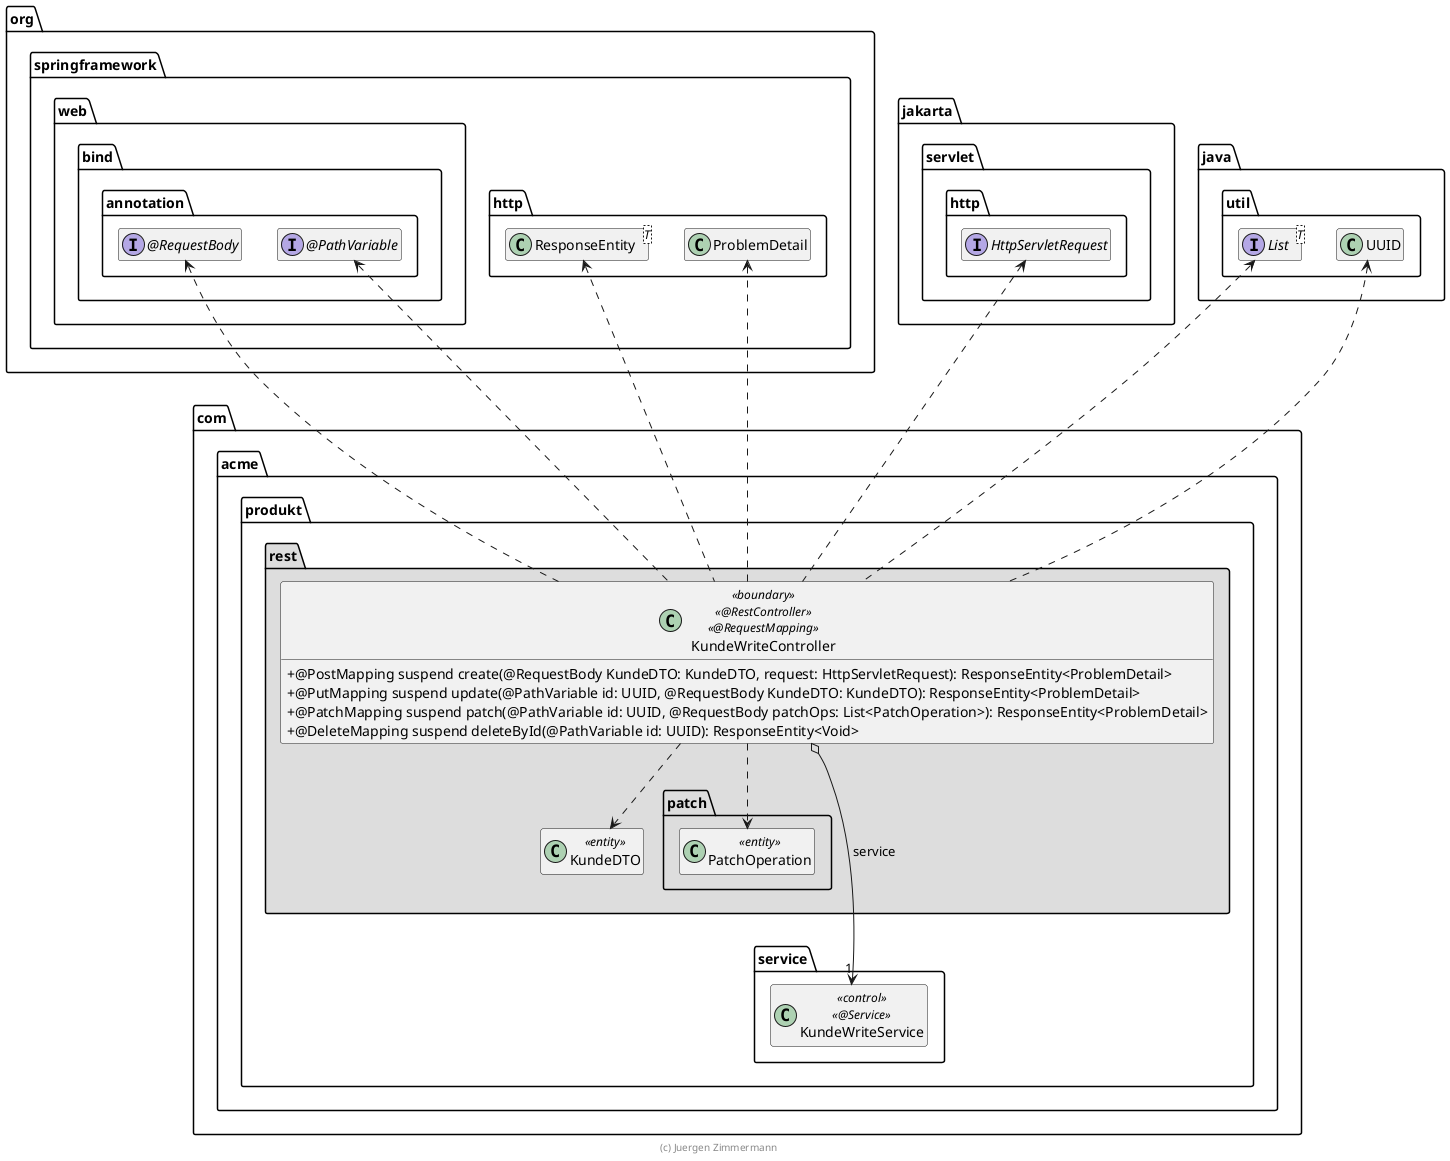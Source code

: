 ' Copyright (C) 2019 - present Juergen Zimmermann, Hochschule Karlsruhe
'
' This program is free software: you can redistribute it and/or modify
' it under the terms of the GNU General Public License as published by
' the Free Software Foundation, either version 3 of the License, or
' (at your option) any later version.
'
' This program is distributed in the hope that it will be useful,
' but WITHOUT ANY WARRANTY; without even the implied warranty of
' MERCHANTABILITY or FITNESS FOR A PARTICULAR PURPOSE.  See the
' GNU General Public License for more details.
'
' You should have received a copy of the GNU General Public License
' along with this program.  If not, see <https://www.gnu.org/licenses/>.
@startuml KundeWriteController

skinparam classAttributeIconSize 0

package org.springframework {
    package web.bind.annotation {
        interface "@PathVariable" as PathVariable

        interface "@RequestBody" as RequestBody
    }

    package http {
        class ResponseEntity<T>
        class ProblemDetail

    }
}

package jakarta.servlet.http {
    interface HttpServletRequest
}

package java.util {
    interface List<T>
    class UUID
}

package com.acme.produkt {
    package service {
        class KundeWriteService << control >> << @Service >>
    }

    package rest #DDDDDD {
        package patch {
            class PatchOperation <<entity>>
        }

        class KundeDTO <<entity>>

        class KundeWriteController << boundary >> << @RestController >> << @RequestMapping >> {
            + @PostMapping suspend create(@RequestBody KundeDTO: KundeDTO, request: HttpServletRequest): ResponseEntity<ProblemDetail>
            + @PutMapping suspend update(@PathVariable id: UUID, @RequestBody KundeDTO: KundeDTO): ResponseEntity<ProblemDetail>
            + @PatchMapping suspend patch(@PathVariable id: UUID, @RequestBody patchOps: List<PatchOperation>): ResponseEntity<ProblemDetail>
            + @DeleteMapping suspend deleteById(@PathVariable id: UUID): ResponseEntity<Void>
        }

        KundeWriteController o-down-> "1" KundeWriteService : service
        KundeWriteController ..> KundeDTO
        KundeWriteController ..> ProblemDetail
        KundeWriteController ..> PatchOperation

        KundeWriteController .up.> ResponseEntity
        KundeWriteController .up.> HttpServletRequest

        KundeWriteController .up.> PathVariable
        KundeWriteController .up.> RequestBody

        KundeWriteController .up.> UUID
        KundeWriteController .up.> List

        PatchOperation .[hidden].> KundeWriteService
    }
}

hide empty members

footer (c) Juergen Zimmermann

@enduml
